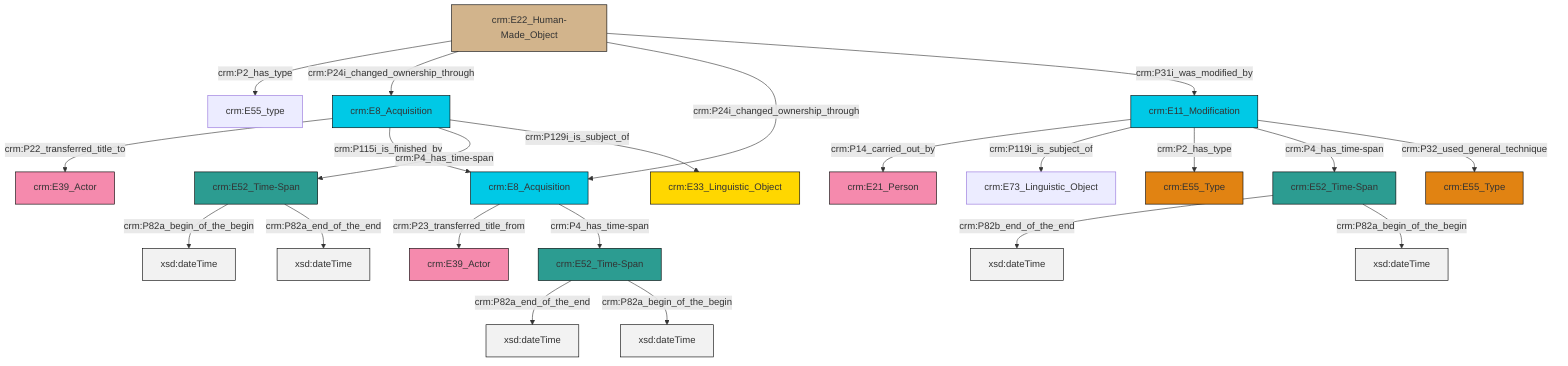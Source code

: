 graph TD
classDef Literal fill:#f2f2f2,stroke:#000000;
classDef CRM_Entity fill:#FFFFFF,stroke:#000000;
classDef Temporal_Entity fill:#00C9E6, stroke:#000000;
classDef Type fill:#E18312, stroke:#000000;
classDef Time-Span fill:#2C9C91, stroke:#000000;
classDef Appellation fill:#FFEB7F, stroke:#000000;
classDef Place fill:#008836, stroke:#000000;
classDef Persistent_Item fill:#B266B2, stroke:#000000;
classDef Conceptual_Object fill:#FFD700, stroke:#000000;
classDef Physical_Thing fill:#D2B48C, stroke:#000000;
classDef Actor fill:#f58aad, stroke:#000000;
classDef PC_Classes fill:#4ce600, stroke:#000000;
classDef Multi fill:#cccccc,stroke:#000000;

0["crm:E52_Time-Span"]:::Time-Span -->|crm:P82a_end_of_the_end| 1[xsd:dateTime]:::Literal
5["crm:E8_Acquisition"]:::Temporal_Entity -->|crm:P23_transferred_title_from| 6["crm:E39_Actor"]:::Actor
7["crm:E22_Human-Made_Object"]:::Physical_Thing -->|crm:P2_has_type| 9["crm:E55_type"]:::Default
0["crm:E52_Time-Span"]:::Time-Span -->|crm:P82a_begin_of_the_begin| 10[xsd:dateTime]:::Literal
11["crm:E11_Modification"]:::Temporal_Entity -->|crm:P14_carried_out_by| 2["crm:E21_Person"]:::Actor
7["crm:E22_Human-Made_Object"]:::Physical_Thing -->|crm:P24i_changed_ownership_through| 13["crm:E8_Acquisition"]:::Temporal_Entity
7["crm:E22_Human-Made_Object"]:::Physical_Thing -->|crm:P24i_changed_ownership_through| 5["crm:E8_Acquisition"]:::Temporal_Entity
17["crm:E52_Time-Span"]:::Time-Span -->|crm:P82a_begin_of_the_begin| 18[xsd:dateTime]:::Literal
17["crm:E52_Time-Span"]:::Time-Span -->|crm:P82a_end_of_the_end| 19[xsd:dateTime]:::Literal
11["crm:E11_Modification"]:::Temporal_Entity -->|crm:P119i_is_subject_of| 20["crm:E73_Linguistic_Object"]:::Default
13["crm:E8_Acquisition"]:::Temporal_Entity -->|crm:P22_transferred_title_to| 21["crm:E39_Actor"]:::Actor
13["crm:E8_Acquisition"]:::Temporal_Entity -->|crm:P115i_is_finished_by| 5["crm:E8_Acquisition"]:::Temporal_Entity
13["crm:E8_Acquisition"]:::Temporal_Entity -->|crm:P4_has_time-span| 17["crm:E52_Time-Span"]:::Time-Span
7["crm:E22_Human-Made_Object"]:::Physical_Thing -->|crm:P31i_was_modified_by| 11["crm:E11_Modification"]:::Temporal_Entity
5["crm:E8_Acquisition"]:::Temporal_Entity -->|crm:P4_has_time-span| 0["crm:E52_Time-Span"]:::Time-Span
11["crm:E11_Modification"]:::Temporal_Entity -->|crm:P2_has_type| 24["crm:E55_Type"]:::Type
11["crm:E11_Modification"]:::Temporal_Entity -->|crm:P4_has_time-span| 14["crm:E52_Time-Span"]:::Time-Span
14["crm:E52_Time-Span"]:::Time-Span -->|crm:P82b_end_of_the_end| 34[xsd:dateTime]:::Literal
14["crm:E52_Time-Span"]:::Time-Span -->|crm:P82a_begin_of_the_begin| 35[xsd:dateTime]:::Literal
11["crm:E11_Modification"]:::Temporal_Entity -->|crm:P32_used_general_technique| 26["crm:E55_Type"]:::Type
13["crm:E8_Acquisition"]:::Temporal_Entity -->|crm:P129i_is_subject_of| 30["crm:E33_Linguistic_Object"]:::Conceptual_Object